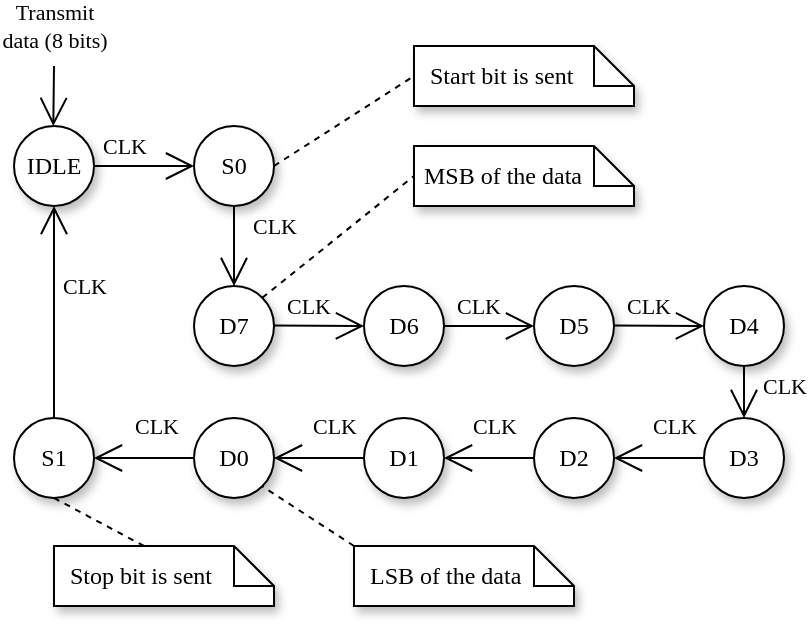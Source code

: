 <mxfile version="21.6.8" type="device">
  <diagram name="Page-1" id="-xSy0g6W7mP1IRccZ3P9">
    <mxGraphModel dx="1050" dy="629" grid="1" gridSize="10" guides="1" tooltips="1" connect="1" arrows="1" fold="1" page="1" pageScale="1" pageWidth="850" pageHeight="1100" math="0" shadow="0">
      <root>
        <mxCell id="0" />
        <mxCell id="1" parent="0" />
        <mxCell id="hmllN8hsxeIH2LU29QAi-1" value="S0" style="ellipse;whiteSpace=wrap;html=1;aspect=fixed;fontFamily=Computer Modern;shadow=1;" vertex="1" parent="1">
          <mxGeometry x="310" y="190" width="40" height="40" as="geometry" />
        </mxCell>
        <mxCell id="hmllN8hsxeIH2LU29QAi-2" value="D7" style="ellipse;whiteSpace=wrap;html=1;aspect=fixed;fontFamily=Computer Modern;shadow=1;" vertex="1" parent="1">
          <mxGeometry x="310" y="270" width="40" height="40" as="geometry" />
        </mxCell>
        <mxCell id="hmllN8hsxeIH2LU29QAi-3" value="" style="endArrow=open;endFill=1;endSize=12;html=1;rounded=0;exitX=0.5;exitY=1;exitDx=0;exitDy=0;fontFamily=Computer Modern;" edge="1" parent="1" source="hmllN8hsxeIH2LU29QAi-1" target="hmllN8hsxeIH2LU29QAi-2">
          <mxGeometry width="160" relative="1" as="geometry">
            <mxPoint x="331" y="240" as="sourcePoint" />
            <mxPoint x="521" y="250" as="targetPoint" />
          </mxGeometry>
        </mxCell>
        <mxCell id="hmllN8hsxeIH2LU29QAi-7" value="CLK" style="edgeLabel;html=1;align=center;verticalAlign=middle;resizable=0;points=[];fontFamily=Computer Modern;" vertex="1" connectable="0" parent="hmllN8hsxeIH2LU29QAi-3">
          <mxGeometry x="-0.053" y="-3" relative="1" as="geometry">
            <mxPoint x="23" y="-9" as="offset" />
          </mxGeometry>
        </mxCell>
        <mxCell id="hmllN8hsxeIH2LU29QAi-4" value="IDLE" style="ellipse;whiteSpace=wrap;html=1;aspect=fixed;fontFamily=Computer Modern;shadow=1;" vertex="1" parent="1">
          <mxGeometry x="220" y="190" width="40" height="40" as="geometry" />
        </mxCell>
        <mxCell id="hmllN8hsxeIH2LU29QAi-9" value="" style="endArrow=open;endFill=1;endSize=12;html=1;rounded=0;exitX=1;exitY=0.5;exitDx=0;exitDy=0;fontFamily=Computer Modern;" edge="1" parent="1" source="hmllN8hsxeIH2LU29QAi-4">
          <mxGeometry width="160" relative="1" as="geometry">
            <mxPoint x="260" y="210" as="sourcePoint" />
            <mxPoint x="310" y="210" as="targetPoint" />
          </mxGeometry>
        </mxCell>
        <mxCell id="hmllN8hsxeIH2LU29QAi-10" value="CLK" style="edgeLabel;html=1;align=center;verticalAlign=middle;resizable=0;points=[];fontFamily=Computer Modern;" vertex="1" connectable="0" parent="hmllN8hsxeIH2LU29QAi-9">
          <mxGeometry x="-0.053" y="-3" relative="1" as="geometry">
            <mxPoint x="-9" y="-13" as="offset" />
          </mxGeometry>
        </mxCell>
        <mxCell id="hmllN8hsxeIH2LU29QAi-11" value="D6" style="ellipse;whiteSpace=wrap;html=1;aspect=fixed;fontFamily=Computer Modern;shadow=1;" vertex="1" parent="1">
          <mxGeometry x="395" y="270" width="40" height="40" as="geometry" />
        </mxCell>
        <mxCell id="hmllN8hsxeIH2LU29QAi-12" value="" style="endArrow=open;endFill=1;endSize=12;html=1;rounded=0;exitX=1;exitY=0.5;exitDx=0;exitDy=0;entryX=0;entryY=0.5;entryDx=0;entryDy=0;fontFamily=Computer Modern;" edge="1" parent="1" target="hmllN8hsxeIH2LU29QAi-11">
          <mxGeometry width="160" relative="1" as="geometry">
            <mxPoint x="350" y="289.76" as="sourcePoint" />
            <mxPoint x="390" y="290" as="targetPoint" />
          </mxGeometry>
        </mxCell>
        <mxCell id="hmllN8hsxeIH2LU29QAi-13" value="CLK" style="edgeLabel;html=1;align=center;verticalAlign=middle;resizable=0;points=[];fontFamily=Computer Modern;" vertex="1" connectable="0" parent="hmllN8hsxeIH2LU29QAi-12">
          <mxGeometry x="-0.053" y="-3" relative="1" as="geometry">
            <mxPoint x="-5" y="-13" as="offset" />
          </mxGeometry>
        </mxCell>
        <mxCell id="hmllN8hsxeIH2LU29QAi-15" value="&amp;nbsp; Start bit is sent" style="shape=note;size=20;whiteSpace=wrap;html=1;fontFamily=Computer Modern;shadow=1;align=left;" vertex="1" parent="1">
          <mxGeometry x="420" y="150" width="110" height="30" as="geometry" />
        </mxCell>
        <mxCell id="hmllN8hsxeIH2LU29QAi-16" value="D5" style="ellipse;whiteSpace=wrap;html=1;aspect=fixed;fontFamily=Computer Modern;shadow=1;" vertex="1" parent="1">
          <mxGeometry x="480" y="270" width="40" height="40" as="geometry" />
        </mxCell>
        <mxCell id="hmllN8hsxeIH2LU29QAi-17" value="D4" style="ellipse;whiteSpace=wrap;html=1;aspect=fixed;fontFamily=Computer Modern;shadow=1;" vertex="1" parent="1">
          <mxGeometry x="565" y="270" width="40" height="40" as="geometry" />
        </mxCell>
        <mxCell id="hmllN8hsxeIH2LU29QAi-18" value="" style="endArrow=open;endFill=1;endSize=12;html=1;rounded=0;exitX=1;exitY=0.5;exitDx=0;exitDy=0;entryX=0;entryY=0.5;entryDx=0;entryDy=0;fontFamily=Computer Modern;" edge="1" parent="1" target="hmllN8hsxeIH2LU29QAi-17">
          <mxGeometry width="160" relative="1" as="geometry">
            <mxPoint x="520" y="289.76" as="sourcePoint" />
            <mxPoint x="560" y="290" as="targetPoint" />
          </mxGeometry>
        </mxCell>
        <mxCell id="hmllN8hsxeIH2LU29QAi-19" value="CLK" style="edgeLabel;html=1;align=center;verticalAlign=middle;resizable=0;points=[];fontFamily=Computer Modern;" vertex="1" connectable="0" parent="hmllN8hsxeIH2LU29QAi-18">
          <mxGeometry x="-0.053" y="-3" relative="1" as="geometry">
            <mxPoint x="-5" y="-13" as="offset" />
          </mxGeometry>
        </mxCell>
        <mxCell id="hmllN8hsxeIH2LU29QAi-20" value="" style="endArrow=open;endFill=1;endSize=12;html=1;rounded=0;exitX=1;exitY=0.5;exitDx=0;exitDy=0;entryX=0;entryY=0.5;entryDx=0;entryDy=0;fontFamily=Computer Modern;" edge="1" parent="1" source="hmllN8hsxeIH2LU29QAi-11" target="hmllN8hsxeIH2LU29QAi-16">
          <mxGeometry width="160" relative="1" as="geometry">
            <mxPoint x="360" y="299.76" as="sourcePoint" />
            <mxPoint x="405" y="300" as="targetPoint" />
          </mxGeometry>
        </mxCell>
        <mxCell id="hmllN8hsxeIH2LU29QAi-21" value="CLK" style="edgeLabel;html=1;align=center;verticalAlign=middle;resizable=0;points=[];fontFamily=Computer Modern;" vertex="1" connectable="0" parent="hmllN8hsxeIH2LU29QAi-20">
          <mxGeometry x="-0.053" y="-3" relative="1" as="geometry">
            <mxPoint x="-5" y="-13" as="offset" />
          </mxGeometry>
        </mxCell>
        <mxCell id="hmllN8hsxeIH2LU29QAi-22" value="D0" style="ellipse;whiteSpace=wrap;html=1;aspect=fixed;fontFamily=Computer Modern;shadow=1;" vertex="1" parent="1">
          <mxGeometry x="310" y="336" width="40" height="40" as="geometry" />
        </mxCell>
        <mxCell id="hmllN8hsxeIH2LU29QAi-23" value="D1" style="ellipse;whiteSpace=wrap;html=1;aspect=fixed;fontFamily=Computer Modern;shadow=1;" vertex="1" parent="1">
          <mxGeometry x="395" y="336" width="40" height="40" as="geometry" />
        </mxCell>
        <mxCell id="hmllN8hsxeIH2LU29QAi-24" value="" style="endArrow=open;endFill=1;endSize=12;html=1;rounded=0;exitX=0;exitY=0.5;exitDx=0;exitDy=0;entryX=1;entryY=0.5;entryDx=0;entryDy=0;fontFamily=Computer Modern;" edge="1" parent="1" target="hmllN8hsxeIH2LU29QAi-22" source="hmllN8hsxeIH2LU29QAi-23">
          <mxGeometry width="160" relative="1" as="geometry">
            <mxPoint x="350" y="355.76" as="sourcePoint" />
            <mxPoint x="380" y="400" as="targetPoint" />
          </mxGeometry>
        </mxCell>
        <mxCell id="hmllN8hsxeIH2LU29QAi-25" value="CLK" style="edgeLabel;html=1;align=center;verticalAlign=middle;resizable=0;points=[];fontFamily=Computer Modern;" vertex="1" connectable="0" parent="hmllN8hsxeIH2LU29QAi-24">
          <mxGeometry x="-0.053" y="-3" relative="1" as="geometry">
            <mxPoint x="6" y="-13" as="offset" />
          </mxGeometry>
        </mxCell>
        <mxCell id="hmllN8hsxeIH2LU29QAi-26" value="D2" style="ellipse;whiteSpace=wrap;html=1;aspect=fixed;fontFamily=Computer Modern;shadow=1;" vertex="1" parent="1">
          <mxGeometry x="480" y="336" width="40" height="40" as="geometry" />
        </mxCell>
        <mxCell id="hmllN8hsxeIH2LU29QAi-27" value="D3" style="ellipse;whiteSpace=wrap;html=1;aspect=fixed;fontFamily=Computer Modern;shadow=1;" vertex="1" parent="1">
          <mxGeometry x="565" y="336" width="40" height="40" as="geometry" />
        </mxCell>
        <mxCell id="hmllN8hsxeIH2LU29QAi-28" value="" style="endArrow=open;endFill=1;endSize=12;html=1;rounded=0;exitX=0;exitY=0.5;exitDx=0;exitDy=0;entryX=1;entryY=0.5;entryDx=0;entryDy=0;fontFamily=Computer Modern;" edge="1" parent="1" target="hmllN8hsxeIH2LU29QAi-26" source="hmllN8hsxeIH2LU29QAi-27">
          <mxGeometry width="160" relative="1" as="geometry">
            <mxPoint x="520" y="355.76" as="sourcePoint" />
            <mxPoint x="540" y="390" as="targetPoint" />
          </mxGeometry>
        </mxCell>
        <mxCell id="hmllN8hsxeIH2LU29QAi-29" value="CLK" style="edgeLabel;html=1;align=center;verticalAlign=middle;resizable=0;points=[];fontFamily=Computer Modern;" vertex="1" connectable="0" parent="hmllN8hsxeIH2LU29QAi-28">
          <mxGeometry x="-0.053" y="-3" relative="1" as="geometry">
            <mxPoint x="6" y="-13" as="offset" />
          </mxGeometry>
        </mxCell>
        <mxCell id="hmllN8hsxeIH2LU29QAi-30" value="" style="endArrow=open;endFill=1;endSize=12;html=1;rounded=0;exitX=0;exitY=0.5;exitDx=0;exitDy=0;entryX=1;entryY=0.5;entryDx=0;entryDy=0;fontFamily=Computer Modern;" edge="1" parent="1" source="hmllN8hsxeIH2LU29QAi-26" target="hmllN8hsxeIH2LU29QAi-23">
          <mxGeometry width="160" relative="1" as="geometry">
            <mxPoint x="360" y="365.76" as="sourcePoint" />
            <mxPoint x="460" y="390" as="targetPoint" />
          </mxGeometry>
        </mxCell>
        <mxCell id="hmllN8hsxeIH2LU29QAi-31" value="CLK" style="edgeLabel;html=1;align=center;verticalAlign=middle;resizable=0;points=[];fontFamily=Computer Modern;" vertex="1" connectable="0" parent="hmllN8hsxeIH2LU29QAi-30">
          <mxGeometry x="-0.053" y="-3" relative="1" as="geometry">
            <mxPoint x="1" y="-13" as="offset" />
          </mxGeometry>
        </mxCell>
        <mxCell id="hmllN8hsxeIH2LU29QAi-33" value="" style="endArrow=open;endFill=1;endSize=12;html=1;rounded=0;exitX=0.5;exitY=1;exitDx=0;exitDy=0;entryX=0.5;entryY=0;entryDx=0;entryDy=0;fontFamily=Computer Modern;" edge="1" parent="1" source="hmllN8hsxeIH2LU29QAi-17" target="hmllN8hsxeIH2LU29QAi-27">
          <mxGeometry width="160" relative="1" as="geometry">
            <mxPoint x="595" y="310" as="sourcePoint" />
            <mxPoint x="340" y="360" as="targetPoint" />
            <Array as="points">
              <mxPoint x="585" y="330" />
            </Array>
          </mxGeometry>
        </mxCell>
        <mxCell id="hmllN8hsxeIH2LU29QAi-34" value="CLK" style="edgeLabel;html=1;align=center;verticalAlign=middle;resizable=0;points=[];fontFamily=Computer Modern;" vertex="1" connectable="0" parent="hmllN8hsxeIH2LU29QAi-33">
          <mxGeometry x="-0.053" y="-3" relative="1" as="geometry">
            <mxPoint x="23" y="-3" as="offset" />
          </mxGeometry>
        </mxCell>
        <mxCell id="hmllN8hsxeIH2LU29QAi-35" value="S1" style="ellipse;whiteSpace=wrap;html=1;aspect=fixed;fontFamily=Computer Modern;shadow=1;" vertex="1" parent="1">
          <mxGeometry x="220" y="336" width="40" height="40" as="geometry" />
        </mxCell>
        <mxCell id="hmllN8hsxeIH2LU29QAi-40" value="" style="endArrow=open;endFill=1;endSize=12;html=1;rounded=0;exitX=0;exitY=0.5;exitDx=0;exitDy=0;entryX=1;entryY=0.5;entryDx=0;entryDy=0;fontFamily=Computer Modern;" edge="1" parent="1" source="hmllN8hsxeIH2LU29QAi-22" target="hmllN8hsxeIH2LU29QAi-35">
          <mxGeometry width="160" relative="1" as="geometry">
            <mxPoint x="315" y="410" as="sourcePoint" />
            <mxPoint x="270" y="410" as="targetPoint" />
          </mxGeometry>
        </mxCell>
        <mxCell id="hmllN8hsxeIH2LU29QAi-41" value="CLK" style="edgeLabel;html=1;align=center;verticalAlign=middle;resizable=0;points=[];fontFamily=Computer Modern;" vertex="1" connectable="0" parent="hmllN8hsxeIH2LU29QAi-40">
          <mxGeometry x="-0.053" y="-3" relative="1" as="geometry">
            <mxPoint x="4" y="-13" as="offset" />
          </mxGeometry>
        </mxCell>
        <mxCell id="hmllN8hsxeIH2LU29QAi-42" value="" style="endArrow=open;endFill=1;endSize=12;html=1;rounded=0;entryX=0.5;entryY=1;entryDx=0;entryDy=0;fontFamily=Computer Modern;" edge="1" parent="1" source="hmllN8hsxeIH2LU29QAi-35" target="hmllN8hsxeIH2LU29QAi-4">
          <mxGeometry width="160" relative="1" as="geometry">
            <mxPoint x="320" y="366" as="sourcePoint" />
            <mxPoint x="270" y="366" as="targetPoint" />
          </mxGeometry>
        </mxCell>
        <mxCell id="hmllN8hsxeIH2LU29QAi-43" value="CLK" style="edgeLabel;html=1;align=center;verticalAlign=middle;resizable=0;points=[];fontFamily=Computer Modern;" vertex="1" connectable="0" parent="hmllN8hsxeIH2LU29QAi-42">
          <mxGeometry x="-0.053" y="-3" relative="1" as="geometry">
            <mxPoint x="12" y="-16" as="offset" />
          </mxGeometry>
        </mxCell>
        <mxCell id="hmllN8hsxeIH2LU29QAi-44" value="" style="endArrow=none;dashed=1;html=1;rounded=0;entryX=0;entryY=0.5;entryDx=0;entryDy=0;entryPerimeter=0;exitX=1;exitY=0.5;exitDx=0;exitDy=0;" edge="1" parent="1" source="hmllN8hsxeIH2LU29QAi-1" target="hmllN8hsxeIH2LU29QAi-15">
          <mxGeometry width="50" height="50" relative="1" as="geometry">
            <mxPoint x="330" y="140" as="sourcePoint" />
            <mxPoint x="380" y="90" as="targetPoint" />
          </mxGeometry>
        </mxCell>
        <mxCell id="hmllN8hsxeIH2LU29QAi-45" value="&amp;nbsp; Stop bit is sent" style="shape=note;size=20;whiteSpace=wrap;html=1;fontFamily=Computer Modern;shadow=1;align=left;" vertex="1" parent="1">
          <mxGeometry x="240" y="400" width="110" height="30" as="geometry" />
        </mxCell>
        <mxCell id="hmllN8hsxeIH2LU29QAi-46" value="" style="endArrow=none;dashed=1;html=1;rounded=0;entryX=0;entryY=0;entryDx=45;entryDy=0;entryPerimeter=0;exitX=0.5;exitY=1;exitDx=0;exitDy=0;" edge="1" parent="1" source="hmllN8hsxeIH2LU29QAi-35" target="hmllN8hsxeIH2LU29QAi-45">
          <mxGeometry width="50" height="50" relative="1" as="geometry">
            <mxPoint x="420" y="460" as="sourcePoint" />
            <mxPoint x="470" y="410" as="targetPoint" />
          </mxGeometry>
        </mxCell>
        <mxCell id="hmllN8hsxeIH2LU29QAi-47" value="&amp;nbsp; LSB of the data" style="shape=note;size=20;whiteSpace=wrap;html=1;fontFamily=Computer Modern;shadow=1;align=left;" vertex="1" parent="1">
          <mxGeometry x="390" y="400" width="110" height="30" as="geometry" />
        </mxCell>
        <mxCell id="hmllN8hsxeIH2LU29QAi-48" value="&amp;nbsp;MSB of the data" style="shape=note;size=20;whiteSpace=wrap;html=1;fontFamily=Computer Modern;shadow=1;align=left;" vertex="1" parent="1">
          <mxGeometry x="420" y="200" width="110" height="30" as="geometry" />
        </mxCell>
        <mxCell id="hmllN8hsxeIH2LU29QAi-49" value="" style="endArrow=none;dashed=1;html=1;rounded=0;entryX=0;entryY=0.5;entryDx=0;entryDy=0;entryPerimeter=0;exitX=1;exitY=0;exitDx=0;exitDy=0;" edge="1" parent="1" source="hmllN8hsxeIH2LU29QAi-2" target="hmllN8hsxeIH2LU29QAi-48">
          <mxGeometry width="50" height="50" relative="1" as="geometry">
            <mxPoint x="320" y="330" as="sourcePoint" />
            <mxPoint x="370" y="280" as="targetPoint" />
          </mxGeometry>
        </mxCell>
        <mxCell id="hmllN8hsxeIH2LU29QAi-50" value="" style="endArrow=none;dashed=1;html=1;rounded=0;entryX=1;entryY=1;entryDx=0;entryDy=0;exitX=0;exitY=0;exitDx=0;exitDy=0;exitPerimeter=0;" edge="1" parent="1" source="hmllN8hsxeIH2LU29QAi-47" target="hmllN8hsxeIH2LU29QAi-22">
          <mxGeometry width="50" height="50" relative="1" as="geometry">
            <mxPoint x="354" y="286" as="sourcePoint" />
            <mxPoint x="430" y="225" as="targetPoint" />
          </mxGeometry>
        </mxCell>
        <mxCell id="hmllN8hsxeIH2LU29QAi-51" value="" style="endArrow=open;endFill=1;endSize=12;html=1;rounded=0;fontFamily=Computer Modern;" edge="1" parent="1">
          <mxGeometry width="160" relative="1" as="geometry">
            <mxPoint x="240" y="160" as="sourcePoint" />
            <mxPoint x="239.66" y="190" as="targetPoint" />
          </mxGeometry>
        </mxCell>
        <mxCell id="hmllN8hsxeIH2LU29QAi-52" value="Transmit &lt;br&gt;data (8 bits)" style="edgeLabel;html=1;align=center;verticalAlign=middle;resizable=0;points=[];fontFamily=Computer Modern;" vertex="1" connectable="0" parent="hmllN8hsxeIH2LU29QAi-51">
          <mxGeometry x="-0.053" y="-3" relative="1" as="geometry">
            <mxPoint x="3" y="-34" as="offset" />
          </mxGeometry>
        </mxCell>
      </root>
    </mxGraphModel>
  </diagram>
</mxfile>
